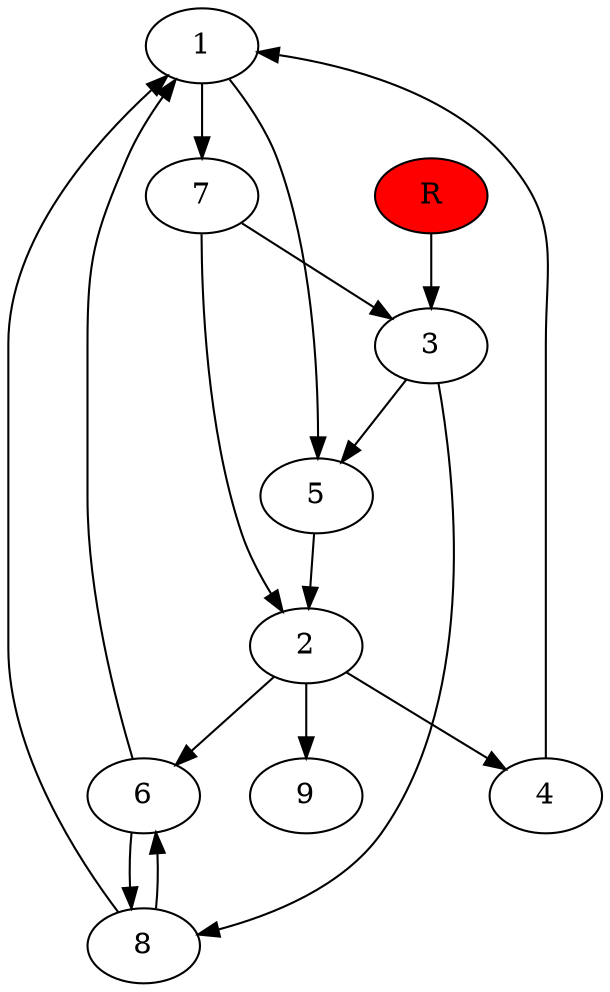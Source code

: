 digraph prb25127 {
	1
	2
	3
	4
	5
	6
	7
	8
	R [fillcolor="#ff0000" style=filled]
	1 -> 5
	1 -> 7
	2 -> 4
	2 -> 6
	2 -> 9
	3 -> 5
	3 -> 8
	4 -> 1
	5 -> 2
	6 -> 1
	6 -> 8
	7 -> 2
	7 -> 3
	8 -> 1
	8 -> 6
	R -> 3
}
